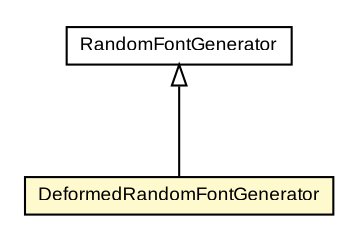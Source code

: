 #!/usr/local/bin/dot
#
# Class diagram 
# Generated by UmlGraph version 4.6 (http://www.spinellis.gr/sw/umlgraph)
#

digraph G {
	edge [fontname="arial",fontsize=10,labelfontname="arial",labelfontsize=10];
	node [fontname="arial",fontsize=10,shape=plaintext];
	// com.octo.captcha.component.image.fontgenerator.RandomFontGenerator
	c8069 [label=<<table border="0" cellborder="1" cellspacing="0" cellpadding="2" port="p" href="./RandomFontGenerator.html">
		<tr><td><table border="0" cellspacing="0" cellpadding="1">
			<tr><td> RandomFontGenerator </td></tr>
		</table></td></tr>
		</table>>, fontname="arial", fontcolor="black", fontsize=9.0];
	// com.octo.captcha.component.image.fontgenerator.DeformedRandomFontGenerator
	c8071 [label=<<table border="0" cellborder="1" cellspacing="0" cellpadding="2" port="p" bgcolor="lemonChiffon" href="./DeformedRandomFontGenerator.html">
		<tr><td><table border="0" cellspacing="0" cellpadding="1">
			<tr><td> DeformedRandomFontGenerator </td></tr>
		</table></td></tr>
		</table>>, fontname="arial", fontcolor="black", fontsize=9.0];
	//com.octo.captcha.component.image.fontgenerator.DeformedRandomFontGenerator extends com.octo.captcha.component.image.fontgenerator.RandomFontGenerator
	c8069:p -> c8071:p [dir=back,arrowtail=empty];
}

